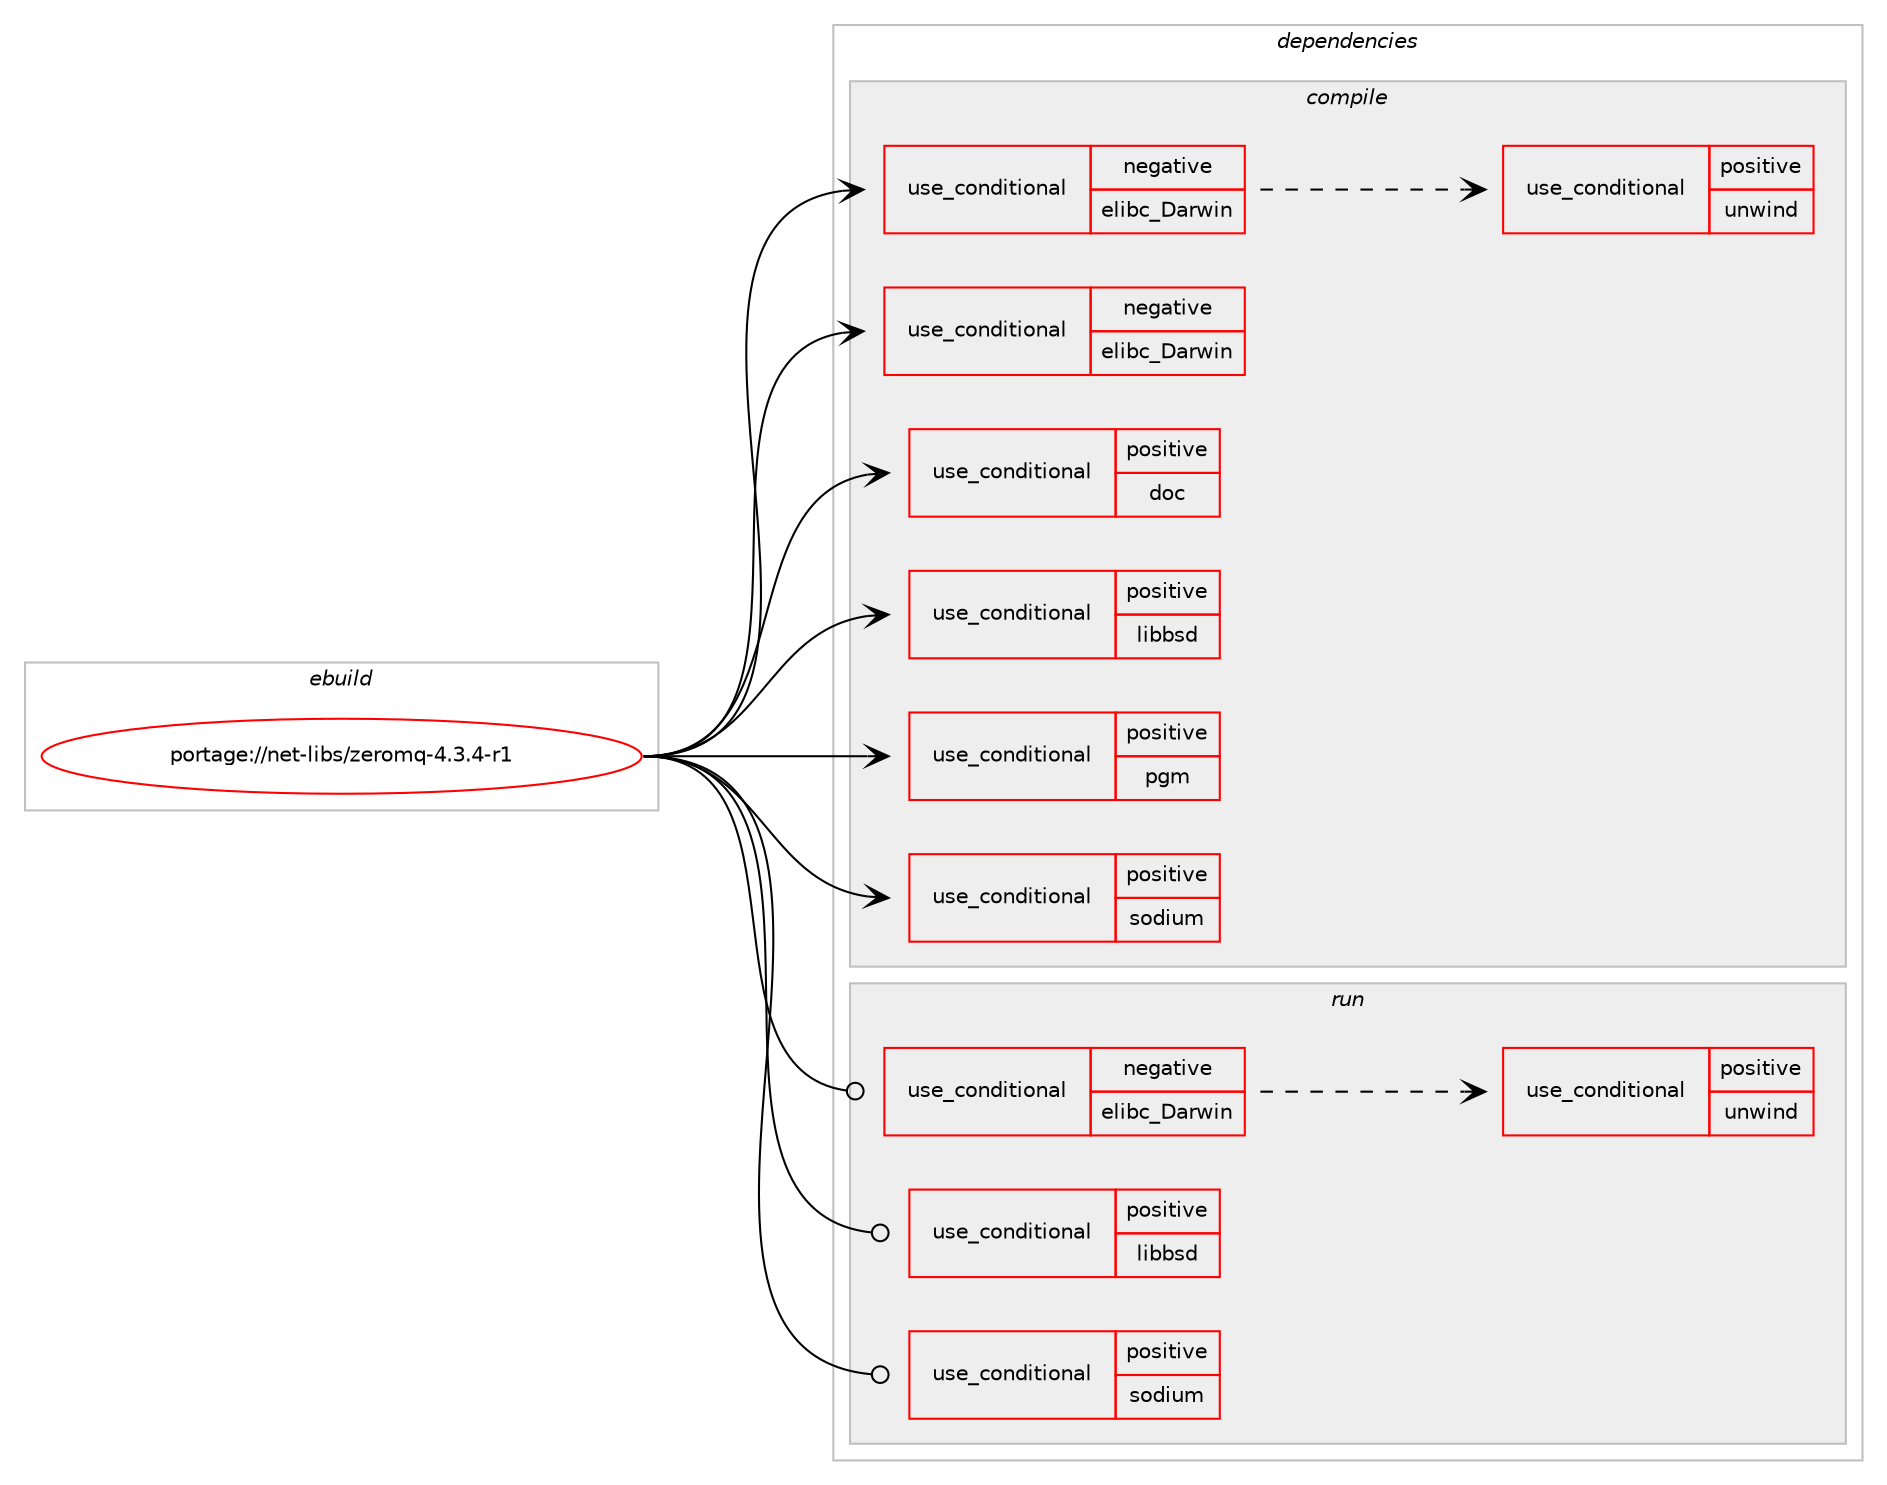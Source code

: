 digraph prolog {

# *************
# Graph options
# *************

newrank=true;
concentrate=true;
compound=true;
graph [rankdir=LR,fontname=Helvetica,fontsize=10,ranksep=1.5];#, ranksep=2.5, nodesep=0.2];
edge  [arrowhead=vee];
node  [fontname=Helvetica,fontsize=10];

# **********
# The ebuild
# **********

subgraph cluster_leftcol {
color=gray;
rank=same;
label=<<i>ebuild</i>>;
id [label="portage://net-libs/zeromq-4.3.4-r1", color=red, width=4, href="../net-libs/zeromq-4.3.4-r1.svg"];
}

# ****************
# The dependencies
# ****************

subgraph cluster_midcol {
color=gray;
label=<<i>dependencies</i>>;
subgraph cluster_compile {
fillcolor="#eeeeee";
style=filled;
label=<<i>compile</i>>;
subgraph cond92277 {
dependency184884 [label=<<TABLE BORDER="0" CELLBORDER="1" CELLSPACING="0" CELLPADDING="4"><TR><TD ROWSPAN="3" CELLPADDING="10">use_conditional</TD></TR><TR><TD>negative</TD></TR><TR><TD>elibc_Darwin</TD></TR></TABLE>>, shape=none, color=red];
subgraph cond92278 {
dependency184885 [label=<<TABLE BORDER="0" CELLBORDER="1" CELLSPACING="0" CELLPADDING="4"><TR><TD ROWSPAN="3" CELLPADDING="10">use_conditional</TD></TR><TR><TD>positive</TD></TR><TR><TD>unwind</TD></TR></TABLE>>, shape=none, color=red];
# *** BEGIN UNKNOWN DEPENDENCY TYPE (TODO) ***
# dependency184885 -> package_dependency(portage://net-libs/zeromq-4.3.4-r1,install,no,sys-libs,libunwind,none,[,,],[],[])
# *** END UNKNOWN DEPENDENCY TYPE (TODO) ***

}
dependency184884:e -> dependency184885:w [weight=20,style="dashed",arrowhead="vee"];
}
id:e -> dependency184884:w [weight=20,style="solid",arrowhead="vee"];
subgraph cond92279 {
dependency184886 [label=<<TABLE BORDER="0" CELLBORDER="1" CELLSPACING="0" CELLPADDING="4"><TR><TD ROWSPAN="3" CELLPADDING="10">use_conditional</TD></TR><TR><TD>negative</TD></TR><TR><TD>elibc_Darwin</TD></TR></TABLE>>, shape=none, color=red];
# *** BEGIN UNKNOWN DEPENDENCY TYPE (TODO) ***
# dependency184886 -> package_dependency(portage://net-libs/zeromq-4.3.4-r1,install,no,sys-apps,util-linux,none,[,,],[],[])
# *** END UNKNOWN DEPENDENCY TYPE (TODO) ***

}
id:e -> dependency184886:w [weight=20,style="solid",arrowhead="vee"];
subgraph cond92280 {
dependency184887 [label=<<TABLE BORDER="0" CELLBORDER="1" CELLSPACING="0" CELLPADDING="4"><TR><TD ROWSPAN="3" CELLPADDING="10">use_conditional</TD></TR><TR><TD>positive</TD></TR><TR><TD>doc</TD></TR></TABLE>>, shape=none, color=red];
# *** BEGIN UNKNOWN DEPENDENCY TYPE (TODO) ***
# dependency184887 -> package_dependency(portage://net-libs/zeromq-4.3.4-r1,install,no,app-text,asciidoc,none,[,,],[],[])
# *** END UNKNOWN DEPENDENCY TYPE (TODO) ***

# *** BEGIN UNKNOWN DEPENDENCY TYPE (TODO) ***
# dependency184887 -> package_dependency(portage://net-libs/zeromq-4.3.4-r1,install,no,app-text,xmlto,none,[,,],[],[])
# *** END UNKNOWN DEPENDENCY TYPE (TODO) ***

}
id:e -> dependency184887:w [weight=20,style="solid",arrowhead="vee"];
subgraph cond92281 {
dependency184888 [label=<<TABLE BORDER="0" CELLBORDER="1" CELLSPACING="0" CELLPADDING="4"><TR><TD ROWSPAN="3" CELLPADDING="10">use_conditional</TD></TR><TR><TD>positive</TD></TR><TR><TD>libbsd</TD></TR></TABLE>>, shape=none, color=red];
# *** BEGIN UNKNOWN DEPENDENCY TYPE (TODO) ***
# dependency184888 -> package_dependency(portage://net-libs/zeromq-4.3.4-r1,install,no,dev-libs,libbsd,none,[,,],any_same_slot,[])
# *** END UNKNOWN DEPENDENCY TYPE (TODO) ***

}
id:e -> dependency184888:w [weight=20,style="solid",arrowhead="vee"];
subgraph cond92282 {
dependency184889 [label=<<TABLE BORDER="0" CELLBORDER="1" CELLSPACING="0" CELLPADDING="4"><TR><TD ROWSPAN="3" CELLPADDING="10">use_conditional</TD></TR><TR><TD>positive</TD></TR><TR><TD>pgm</TD></TR></TABLE>>, shape=none, color=red];
# *** BEGIN UNKNOWN DEPENDENCY TYPE (TODO) ***
# dependency184889 -> package_dependency(portage://net-libs/zeromq-4.3.4-r1,install,no,virtual,pkgconfig,none,[,,],[],[])
# *** END UNKNOWN DEPENDENCY TYPE (TODO) ***

}
id:e -> dependency184889:w [weight=20,style="solid",arrowhead="vee"];
subgraph cond92283 {
dependency184890 [label=<<TABLE BORDER="0" CELLBORDER="1" CELLSPACING="0" CELLPADDING="4"><TR><TD ROWSPAN="3" CELLPADDING="10">use_conditional</TD></TR><TR><TD>positive</TD></TR><TR><TD>sodium</TD></TR></TABLE>>, shape=none, color=red];
# *** BEGIN UNKNOWN DEPENDENCY TYPE (TODO) ***
# dependency184890 -> package_dependency(portage://net-libs/zeromq-4.3.4-r1,install,no,dev-libs,libsodium,none,[,,],any_same_slot,[])
# *** END UNKNOWN DEPENDENCY TYPE (TODO) ***

}
id:e -> dependency184890:w [weight=20,style="solid",arrowhead="vee"];
}
subgraph cluster_compileandrun {
fillcolor="#eeeeee";
style=filled;
label=<<i>compile and run</i>>;
}
subgraph cluster_run {
fillcolor="#eeeeee";
style=filled;
label=<<i>run</i>>;
subgraph cond92284 {
dependency184891 [label=<<TABLE BORDER="0" CELLBORDER="1" CELLSPACING="0" CELLPADDING="4"><TR><TD ROWSPAN="3" CELLPADDING="10">use_conditional</TD></TR><TR><TD>negative</TD></TR><TR><TD>elibc_Darwin</TD></TR></TABLE>>, shape=none, color=red];
subgraph cond92285 {
dependency184892 [label=<<TABLE BORDER="0" CELLBORDER="1" CELLSPACING="0" CELLPADDING="4"><TR><TD ROWSPAN="3" CELLPADDING="10">use_conditional</TD></TR><TR><TD>positive</TD></TR><TR><TD>unwind</TD></TR></TABLE>>, shape=none, color=red];
# *** BEGIN UNKNOWN DEPENDENCY TYPE (TODO) ***
# dependency184892 -> package_dependency(portage://net-libs/zeromq-4.3.4-r1,run,no,sys-libs,libunwind,none,[,,],[],[])
# *** END UNKNOWN DEPENDENCY TYPE (TODO) ***

}
dependency184891:e -> dependency184892:w [weight=20,style="dashed",arrowhead="vee"];
}
id:e -> dependency184891:w [weight=20,style="solid",arrowhead="odot"];
subgraph cond92286 {
dependency184893 [label=<<TABLE BORDER="0" CELLBORDER="1" CELLSPACING="0" CELLPADDING="4"><TR><TD ROWSPAN="3" CELLPADDING="10">use_conditional</TD></TR><TR><TD>positive</TD></TR><TR><TD>libbsd</TD></TR></TABLE>>, shape=none, color=red];
# *** BEGIN UNKNOWN DEPENDENCY TYPE (TODO) ***
# dependency184893 -> package_dependency(portage://net-libs/zeromq-4.3.4-r1,run,no,dev-libs,libbsd,none,[,,],any_same_slot,[])
# *** END UNKNOWN DEPENDENCY TYPE (TODO) ***

}
id:e -> dependency184893:w [weight=20,style="solid",arrowhead="odot"];
subgraph cond92287 {
dependency184894 [label=<<TABLE BORDER="0" CELLBORDER="1" CELLSPACING="0" CELLPADDING="4"><TR><TD ROWSPAN="3" CELLPADDING="10">use_conditional</TD></TR><TR><TD>positive</TD></TR><TR><TD>sodium</TD></TR></TABLE>>, shape=none, color=red];
# *** BEGIN UNKNOWN DEPENDENCY TYPE (TODO) ***
# dependency184894 -> package_dependency(portage://net-libs/zeromq-4.3.4-r1,run,no,dev-libs,libsodium,none,[,,],any_same_slot,[])
# *** END UNKNOWN DEPENDENCY TYPE (TODO) ***

}
id:e -> dependency184894:w [weight=20,style="solid",arrowhead="odot"];
}
}

# **************
# The candidates
# **************

subgraph cluster_choices {
rank=same;
color=gray;
label=<<i>candidates</i>>;

}

}

